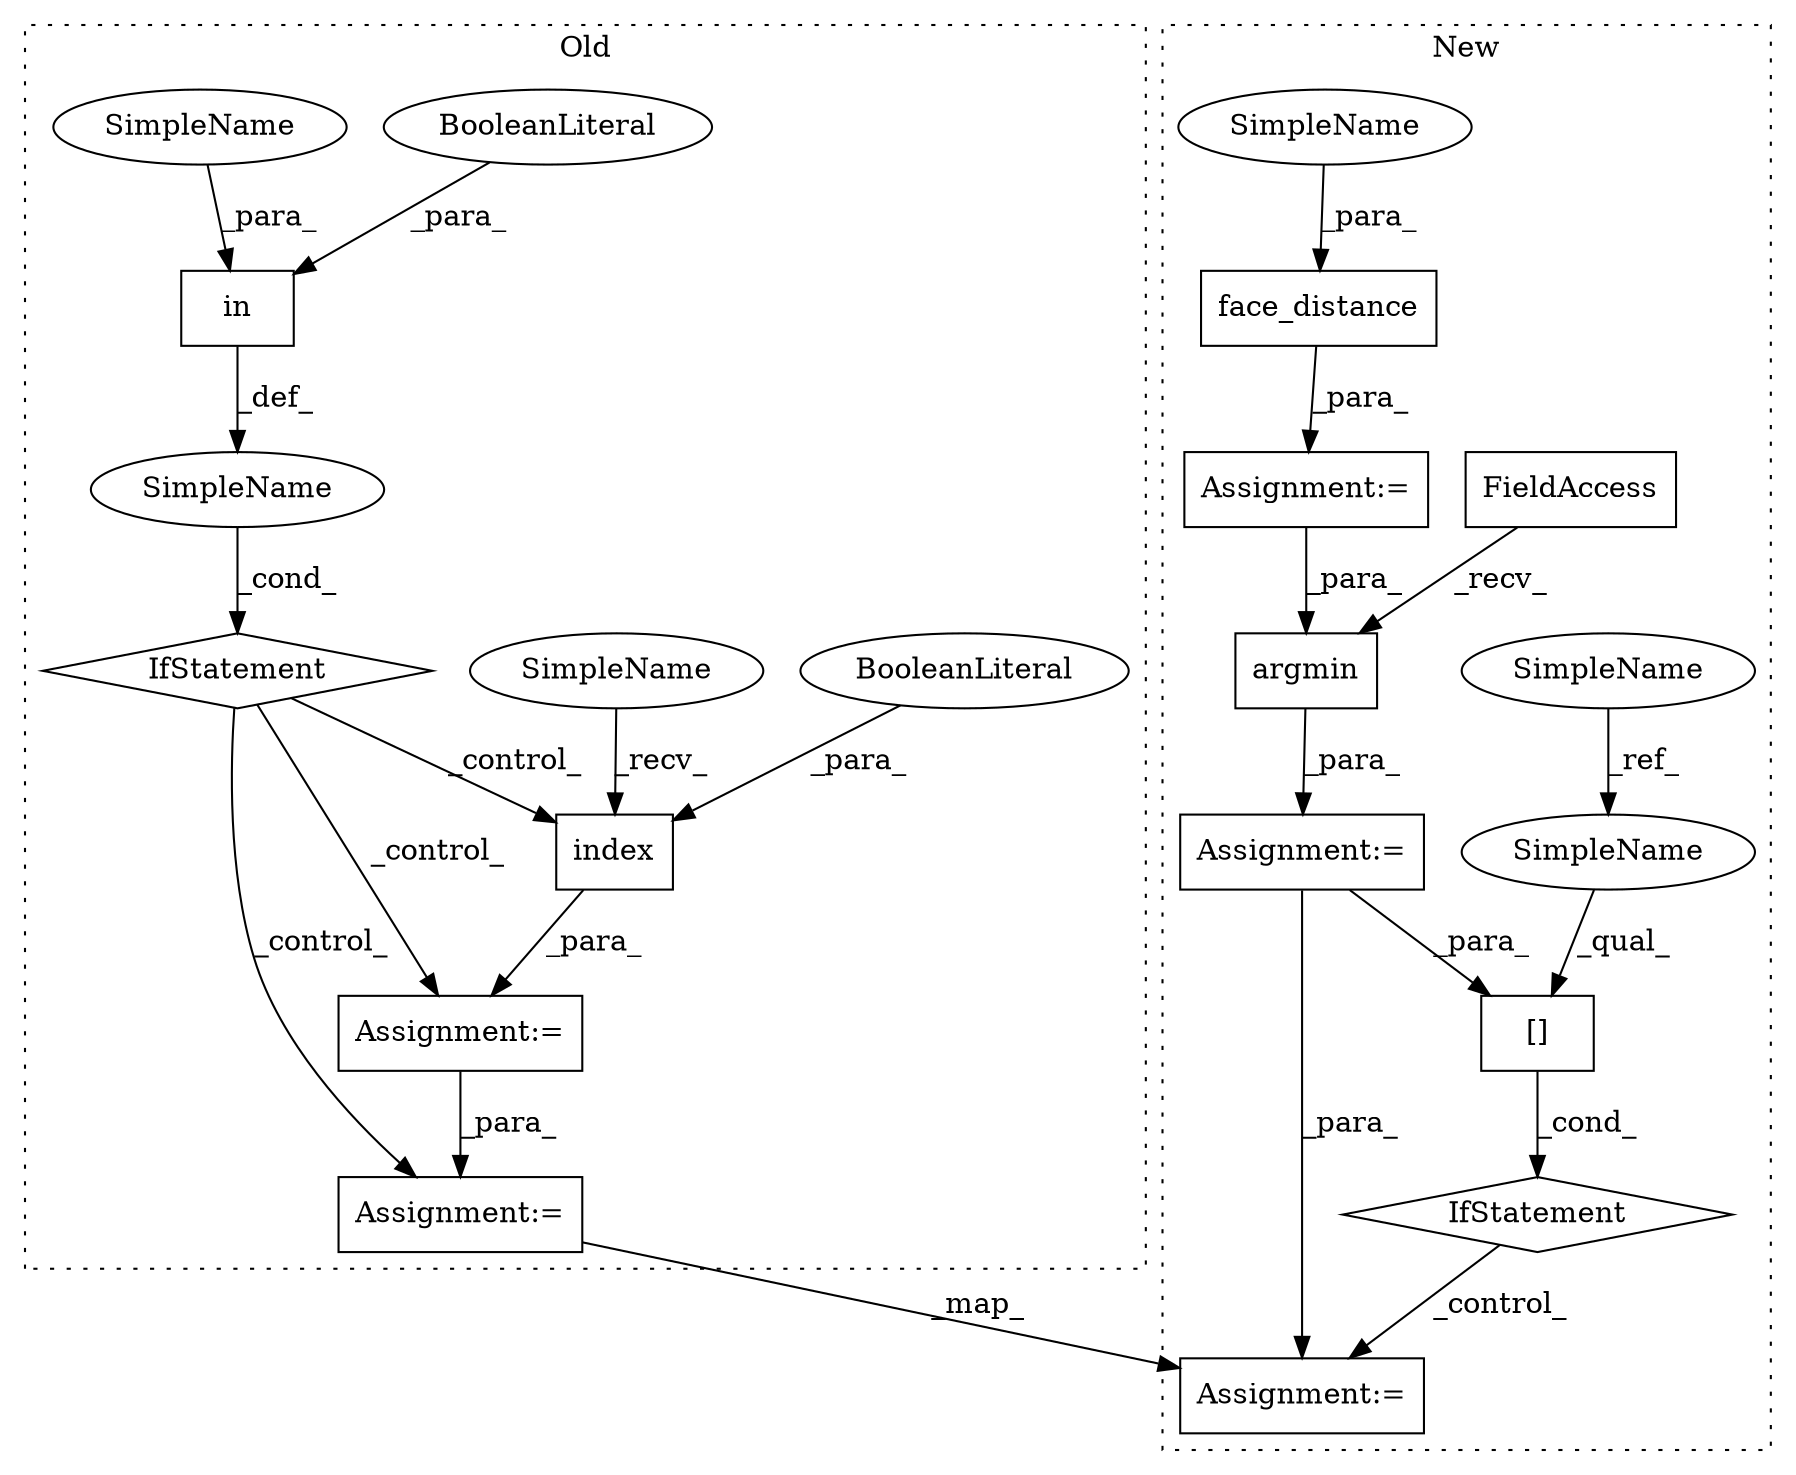 digraph G {
subgraph cluster0 {
1 [label="BooleanLiteral" a="9" s="1945" l="4" shape="ellipse"];
6 [label="in" a="105" s="1945" l="15" shape="box"];
8 [label="index" a="32" s="2002,2012" l="6,1" shape="box"];
9 [label="SimpleName" a="42" s="" l="" shape="ellipse"];
10 [label="IfStatement" a="25" s="1931,1960" l="14,2" shape="diamond"];
11 [label="BooleanLiteral" a="9" s="2008" l="4" shape="ellipse"];
13 [label="Assignment:=" a="7" s="1993" l="1" shape="box"];
16 [label="Assignment:=" a="7" s="2031" l="1" shape="box"];
20 [label="SimpleName" a="42" s="1994" l="7" shape="ellipse"];
21 [label="SimpleName" a="42" s="1953" l="7" shape="ellipse"];
label = "Old";
style="dotted";
}
subgraph cluster1 {
2 [label="FieldAccess" a="22" s="2100" l="5" shape="box"];
3 [label="argmin" a="32" s="2106,2127" l="7,1" shape="box"];
4 [label="[]" a="2" s="2144,2168" l="8,1" shape="box"];
5 [label="face_distance" a="32" s="2022,2070" l="14,1" shape="box"];
7 [label="SimpleName" a="42" s="1878" l="7" shape="ellipse"];
12 [label="IfStatement" a="25" s="2140,2169" l="4,2" shape="diamond"];
14 [label="Assignment:=" a="7" s="2099" l="1" shape="box"];
15 [label="Assignment:=" a="7" s="2004" l="1" shape="box"];
17 [label="Assignment:=" a="7" s="2189" l="1" shape="box"];
18 [label="SimpleName" a="42" s="2057" l="13" shape="ellipse"];
19 [label="SimpleName" a="42" s="2144" l="7" shape="ellipse"];
label = "New";
style="dotted";
}
1 -> 6 [label="_para_"];
2 -> 3 [label="_recv_"];
3 -> 14 [label="_para_"];
4 -> 12 [label="_cond_"];
5 -> 15 [label="_para_"];
6 -> 9 [label="_def_"];
7 -> 19 [label="_ref_"];
8 -> 13 [label="_para_"];
9 -> 10 [label="_cond_"];
10 -> 8 [label="_control_"];
10 -> 16 [label="_control_"];
10 -> 13 [label="_control_"];
11 -> 8 [label="_para_"];
12 -> 17 [label="_control_"];
13 -> 16 [label="_para_"];
14 -> 4 [label="_para_"];
14 -> 17 [label="_para_"];
15 -> 3 [label="_para_"];
16 -> 17 [label="_map_"];
18 -> 5 [label="_para_"];
19 -> 4 [label="_qual_"];
20 -> 8 [label="_recv_"];
21 -> 6 [label="_para_"];
}